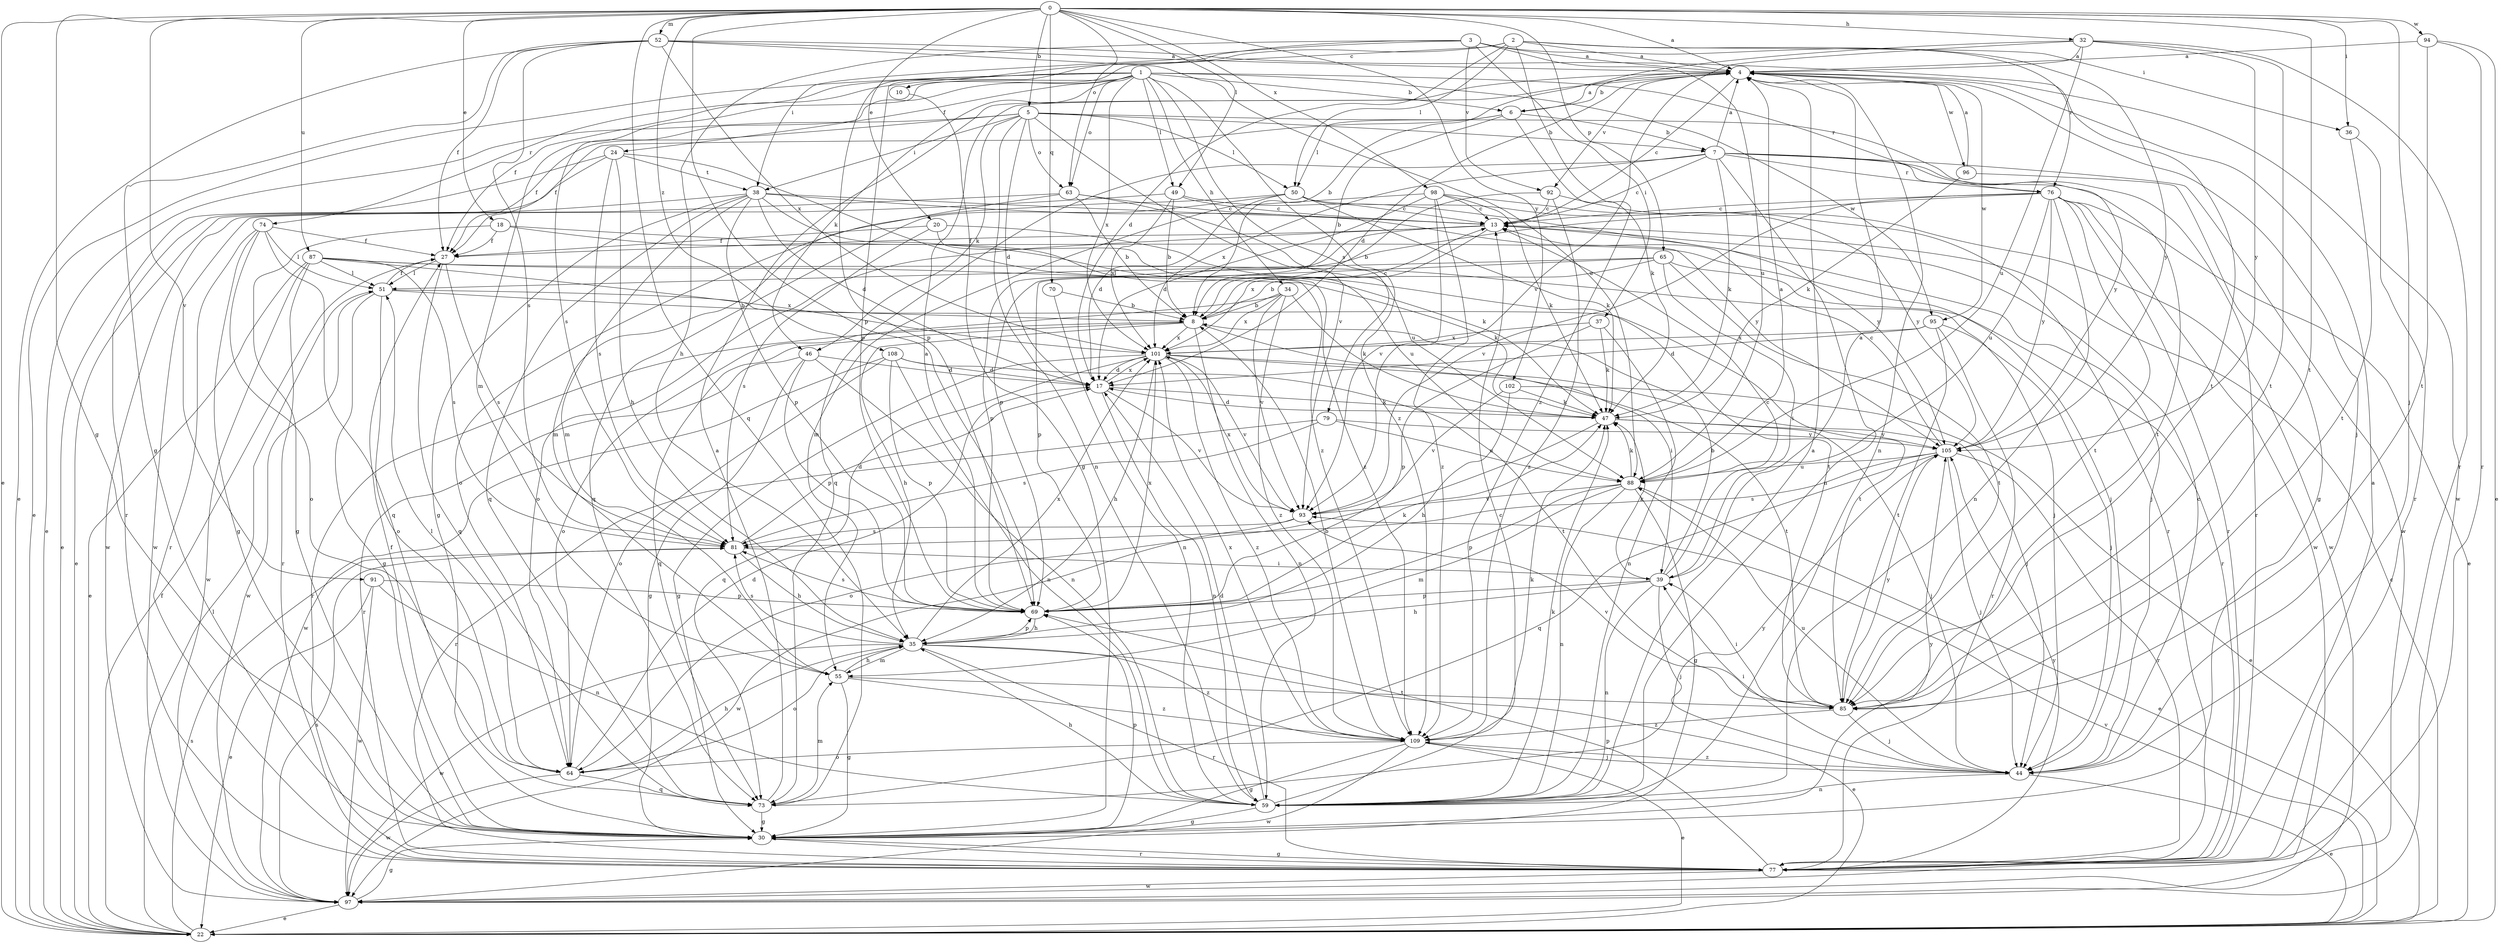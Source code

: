strict digraph  {
0;
1;
2;
3;
4;
5;
6;
7;
8;
10;
13;
17;
18;
20;
22;
24;
27;
30;
32;
34;
35;
36;
37;
38;
39;
44;
46;
47;
49;
50;
51;
52;
55;
59;
63;
64;
65;
69;
70;
73;
74;
76;
77;
79;
81;
85;
87;
88;
91;
92;
93;
94;
95;
96;
97;
98;
101;
102;
105;
108;
109;
0 -> 4  [label=a];
0 -> 5  [label=b];
0 -> 18  [label=e];
0 -> 20  [label=e];
0 -> 22  [label=e];
0 -> 30  [label=g];
0 -> 32  [label=h];
0 -> 36  [label=i];
0 -> 44  [label=j];
0 -> 49  [label=l];
0 -> 52  [label=m];
0 -> 63  [label=o];
0 -> 65  [label=p];
0 -> 69  [label=p];
0 -> 70  [label=q];
0 -> 73  [label=q];
0 -> 85  [label=t];
0 -> 87  [label=u];
0 -> 91  [label=v];
0 -> 94  [label=w];
0 -> 98  [label=x];
0 -> 102  [label=y];
0 -> 108  [label=z];
1 -> 6  [label=b];
1 -> 22  [label=e];
1 -> 24  [label=f];
1 -> 27  [label=f];
1 -> 34  [label=h];
1 -> 46  [label=k];
1 -> 49  [label=l];
1 -> 55  [label=m];
1 -> 63  [label=o];
1 -> 74  [label=r];
1 -> 76  [label=r];
1 -> 79  [label=s];
1 -> 81  [label=s];
1 -> 95  [label=w];
1 -> 101  [label=x];
1 -> 109  [label=z];
2 -> 4  [label=a];
2 -> 10  [label=c];
2 -> 17  [label=d];
2 -> 36  [label=i];
2 -> 50  [label=l];
2 -> 69  [label=p];
2 -> 105  [label=y];
2 -> 109  [label=z];
3 -> 4  [label=a];
3 -> 35  [label=h];
3 -> 37  [label=i];
3 -> 38  [label=i];
3 -> 69  [label=p];
3 -> 76  [label=r];
3 -> 88  [label=u];
3 -> 92  [label=v];
4 -> 6  [label=b];
4 -> 13  [label=c];
4 -> 17  [label=d];
4 -> 44  [label=j];
4 -> 59  [label=n];
4 -> 92  [label=v];
4 -> 95  [label=w];
4 -> 96  [label=w];
4 -> 97  [label=w];
5 -> 7  [label=b];
5 -> 17  [label=d];
5 -> 22  [label=e];
5 -> 27  [label=f];
5 -> 38  [label=i];
5 -> 46  [label=k];
5 -> 50  [label=l];
5 -> 59  [label=n];
5 -> 63  [label=o];
5 -> 93  [label=v];
5 -> 105  [label=y];
6 -> 4  [label=a];
6 -> 7  [label=b];
6 -> 8  [label=b];
6 -> 27  [label=f];
6 -> 47  [label=k];
6 -> 50  [label=l];
7 -> 4  [label=a];
7 -> 13  [label=c];
7 -> 47  [label=k];
7 -> 59  [label=n];
7 -> 73  [label=q];
7 -> 76  [label=r];
7 -> 77  [label=r];
7 -> 85  [label=t];
7 -> 97  [label=w];
7 -> 101  [label=x];
8 -> 13  [label=c];
8 -> 35  [label=h];
8 -> 39  [label=i];
8 -> 59  [label=n];
8 -> 73  [label=q];
8 -> 77  [label=r];
8 -> 101  [label=x];
10 -> 30  [label=g];
13 -> 27  [label=f];
13 -> 44  [label=j];
13 -> 64  [label=o];
13 -> 69  [label=p];
13 -> 101  [label=x];
17 -> 47  [label=k];
17 -> 59  [label=n];
17 -> 93  [label=v];
17 -> 101  [label=x];
18 -> 27  [label=f];
18 -> 30  [label=g];
18 -> 44  [label=j];
18 -> 47  [label=k];
20 -> 27  [label=f];
20 -> 81  [label=s];
20 -> 85  [label=t];
20 -> 88  [label=u];
22 -> 13  [label=c];
22 -> 27  [label=f];
22 -> 51  [label=l];
22 -> 81  [label=s];
22 -> 93  [label=v];
24 -> 22  [label=e];
24 -> 35  [label=h];
24 -> 77  [label=r];
24 -> 81  [label=s];
24 -> 109  [label=z];
24 -> 38  [label=t];
27 -> 51  [label=l];
27 -> 73  [label=q];
27 -> 81  [label=s];
30 -> 27  [label=f];
30 -> 69  [label=p];
30 -> 77  [label=r];
30 -> 105  [label=y];
32 -> 4  [label=a];
32 -> 8  [label=b];
32 -> 77  [label=r];
32 -> 85  [label=t];
32 -> 88  [label=u];
32 -> 93  [label=v];
32 -> 105  [label=y];
34 -> 8  [label=b];
34 -> 47  [label=k];
34 -> 64  [label=o];
34 -> 93  [label=v];
34 -> 101  [label=x];
34 -> 109  [label=z];
35 -> 22  [label=e];
35 -> 55  [label=m];
35 -> 64  [label=o];
35 -> 69  [label=p];
35 -> 77  [label=r];
35 -> 81  [label=s];
35 -> 97  [label=w];
35 -> 101  [label=x];
35 -> 109  [label=z];
36 -> 77  [label=r];
36 -> 85  [label=t];
37 -> 47  [label=k];
37 -> 59  [label=n];
37 -> 69  [label=p];
37 -> 101  [label=x];
38 -> 13  [label=c];
38 -> 17  [label=d];
38 -> 22  [label=e];
38 -> 30  [label=g];
38 -> 55  [label=m];
38 -> 69  [label=p];
38 -> 73  [label=q];
38 -> 105  [label=y];
38 -> 109  [label=z];
39 -> 4  [label=a];
39 -> 8  [label=b];
39 -> 13  [label=c];
39 -> 35  [label=h];
39 -> 44  [label=j];
39 -> 47  [label=k];
39 -> 59  [label=n];
39 -> 69  [label=p];
44 -> 13  [label=c];
44 -> 22  [label=e];
44 -> 39  [label=i];
44 -> 59  [label=n];
44 -> 88  [label=u];
44 -> 109  [label=z];
46 -> 17  [label=d];
46 -> 30  [label=g];
46 -> 59  [label=n];
46 -> 69  [label=p];
46 -> 77  [label=r];
47 -> 17  [label=d];
47 -> 44  [label=j];
47 -> 64  [label=o];
47 -> 105  [label=y];
49 -> 8  [label=b];
49 -> 13  [label=c];
49 -> 97  [label=w];
49 -> 101  [label=x];
49 -> 105  [label=y];
50 -> 13  [label=c];
50 -> 17  [label=d];
50 -> 47  [label=k];
50 -> 64  [label=o];
50 -> 73  [label=q];
50 -> 105  [label=y];
51 -> 8  [label=b];
51 -> 27  [label=f];
51 -> 30  [label=g];
51 -> 64  [label=o];
51 -> 85  [label=t];
51 -> 97  [label=w];
52 -> 4  [label=a];
52 -> 22  [label=e];
52 -> 27  [label=f];
52 -> 30  [label=g];
52 -> 81  [label=s];
52 -> 85  [label=t];
52 -> 88  [label=u];
52 -> 101  [label=x];
55 -> 30  [label=g];
55 -> 35  [label=h];
55 -> 85  [label=t];
55 -> 109  [label=z];
59 -> 4  [label=a];
59 -> 13  [label=c];
59 -> 17  [label=d];
59 -> 30  [label=g];
59 -> 35  [label=h];
59 -> 47  [label=k];
63 -> 8  [label=b];
63 -> 13  [label=c];
63 -> 55  [label=m];
63 -> 88  [label=u];
63 -> 97  [label=w];
64 -> 17  [label=d];
64 -> 35  [label=h];
64 -> 51  [label=l];
64 -> 73  [label=q];
64 -> 97  [label=w];
65 -> 8  [label=b];
65 -> 39  [label=i];
65 -> 51  [label=l];
65 -> 69  [label=p];
65 -> 77  [label=r];
65 -> 85  [label=t];
69 -> 4  [label=a];
69 -> 35  [label=h];
69 -> 47  [label=k];
69 -> 81  [label=s];
69 -> 101  [label=x];
70 -> 8  [label=b];
70 -> 59  [label=n];
73 -> 4  [label=a];
73 -> 30  [label=g];
73 -> 55  [label=m];
73 -> 105  [label=y];
74 -> 27  [label=f];
74 -> 30  [label=g];
74 -> 51  [label=l];
74 -> 64  [label=o];
74 -> 73  [label=q];
74 -> 77  [label=r];
76 -> 13  [label=c];
76 -> 22  [label=e];
76 -> 59  [label=n];
76 -> 69  [label=p];
76 -> 77  [label=r];
76 -> 85  [label=t];
76 -> 88  [label=u];
76 -> 93  [label=v];
76 -> 97  [label=w];
76 -> 105  [label=y];
77 -> 4  [label=a];
77 -> 30  [label=g];
77 -> 69  [label=p];
77 -> 97  [label=w];
77 -> 105  [label=y];
79 -> 77  [label=r];
79 -> 81  [label=s];
79 -> 88  [label=u];
79 -> 105  [label=y];
81 -> 17  [label=d];
81 -> 35  [label=h];
81 -> 39  [label=i];
85 -> 39  [label=i];
85 -> 44  [label=j];
85 -> 93  [label=v];
85 -> 105  [label=y];
85 -> 109  [label=z];
87 -> 22  [label=e];
87 -> 44  [label=j];
87 -> 47  [label=k];
87 -> 51  [label=l];
87 -> 77  [label=r];
87 -> 81  [label=s];
87 -> 97  [label=w];
87 -> 101  [label=x];
88 -> 4  [label=a];
88 -> 22  [label=e];
88 -> 30  [label=g];
88 -> 47  [label=k];
88 -> 55  [label=m];
88 -> 59  [label=n];
88 -> 69  [label=p];
88 -> 93  [label=v];
91 -> 22  [label=e];
91 -> 59  [label=n];
91 -> 69  [label=p];
91 -> 97  [label=w];
92 -> 8  [label=b];
92 -> 13  [label=c];
92 -> 97  [label=w];
92 -> 109  [label=z];
93 -> 81  [label=s];
93 -> 97  [label=w];
93 -> 101  [label=x];
94 -> 4  [label=a];
94 -> 22  [label=e];
94 -> 77  [label=r];
94 -> 85  [label=t];
95 -> 17  [label=d];
95 -> 44  [label=j];
95 -> 77  [label=r];
95 -> 85  [label=t];
95 -> 101  [label=x];
96 -> 4  [label=a];
96 -> 30  [label=g];
96 -> 47  [label=k];
97 -> 22  [label=e];
97 -> 30  [label=g];
97 -> 81  [label=s];
98 -> 13  [label=c];
98 -> 17  [label=d];
98 -> 47  [label=k];
98 -> 55  [label=m];
98 -> 77  [label=r];
98 -> 93  [label=v];
98 -> 109  [label=z];
101 -> 17  [label=d];
101 -> 30  [label=g];
101 -> 35  [label=h];
101 -> 44  [label=j];
101 -> 73  [label=q];
101 -> 85  [label=t];
101 -> 93  [label=v];
101 -> 109  [label=z];
102 -> 22  [label=e];
102 -> 35  [label=h];
102 -> 47  [label=k];
102 -> 93  [label=v];
105 -> 13  [label=c];
105 -> 44  [label=j];
105 -> 73  [label=q];
105 -> 77  [label=r];
105 -> 81  [label=s];
105 -> 88  [label=u];
108 -> 17  [label=d];
108 -> 59  [label=n];
108 -> 64  [label=o];
108 -> 69  [label=p];
108 -> 85  [label=t];
108 -> 97  [label=w];
109 -> 8  [label=b];
109 -> 22  [label=e];
109 -> 30  [label=g];
109 -> 44  [label=j];
109 -> 47  [label=k];
109 -> 64  [label=o];
109 -> 97  [label=w];
109 -> 101  [label=x];
}
